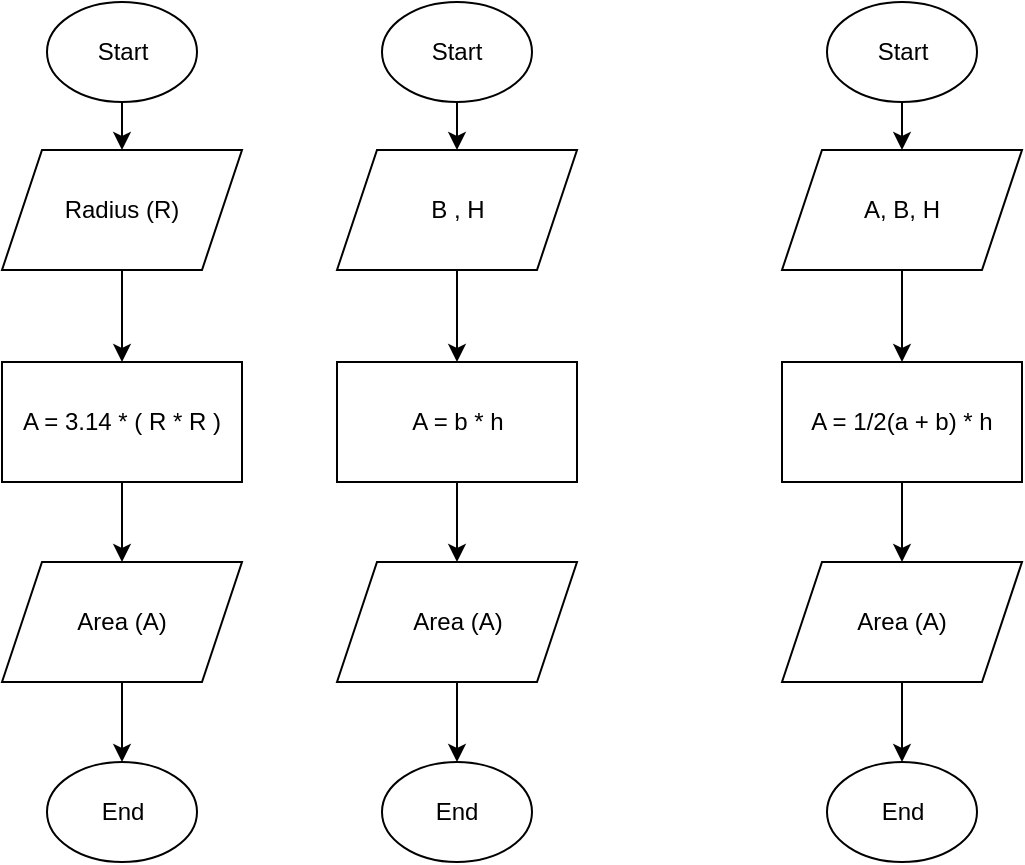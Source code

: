 <mxfile version="20.8.23" type="device"><diagram name="Page-1" id="j7uNQiyeKtzvfd-EHVfn"><mxGraphModel dx="1152" dy="668" grid="1" gridSize="10" guides="1" tooltips="1" connect="1" arrows="1" fold="1" page="1" pageScale="1" pageWidth="850" pageHeight="1100" math="0" shadow="0"><root><mxCell id="0"/><mxCell id="1" parent="0"/><mxCell id="-qFI93AeQt4GoX99Nreg-6" value="" style="edgeStyle=orthogonalEdgeStyle;rounded=0;orthogonalLoop=1;jettySize=auto;html=1;" parent="1" source="-qFI93AeQt4GoX99Nreg-1" target="-qFI93AeQt4GoX99Nreg-2" edge="1"><mxGeometry relative="1" as="geometry"/></mxCell><mxCell id="-qFI93AeQt4GoX99Nreg-1" value="Start" style="ellipse;whiteSpace=wrap;html=1;" parent="1" vertex="1"><mxGeometry x="112.5" y="110" width="75" height="50" as="geometry"/></mxCell><mxCell id="-qFI93AeQt4GoX99Nreg-7" value="" style="edgeStyle=orthogonalEdgeStyle;rounded=0;orthogonalLoop=1;jettySize=auto;html=1;" parent="1" source="-qFI93AeQt4GoX99Nreg-2" target="-qFI93AeQt4GoX99Nreg-3" edge="1"><mxGeometry relative="1" as="geometry"/></mxCell><mxCell id="-qFI93AeQt4GoX99Nreg-2" value="Radius (R)" style="shape=parallelogram;perimeter=parallelogramPerimeter;whiteSpace=wrap;html=1;fixedSize=1;" parent="1" vertex="1"><mxGeometry x="90" y="184" width="120" height="60" as="geometry"/></mxCell><mxCell id="-qFI93AeQt4GoX99Nreg-8" value="" style="edgeStyle=orthogonalEdgeStyle;rounded=0;orthogonalLoop=1;jettySize=auto;html=1;" parent="1" source="-qFI93AeQt4GoX99Nreg-3" target="-qFI93AeQt4GoX99Nreg-4" edge="1"><mxGeometry relative="1" as="geometry"/></mxCell><mxCell id="-qFI93AeQt4GoX99Nreg-3" value="A = 3.14 * ( R * R )" style="rounded=0;whiteSpace=wrap;html=1;" parent="1" vertex="1"><mxGeometry x="90" y="290" width="120" height="60" as="geometry"/></mxCell><mxCell id="-qFI93AeQt4GoX99Nreg-9" value="" style="edgeStyle=orthogonalEdgeStyle;rounded=0;orthogonalLoop=1;jettySize=auto;html=1;" parent="1" source="-qFI93AeQt4GoX99Nreg-4" target="-qFI93AeQt4GoX99Nreg-5" edge="1"><mxGeometry relative="1" as="geometry"/></mxCell><mxCell id="-qFI93AeQt4GoX99Nreg-4" value="Area (A)" style="shape=parallelogram;perimeter=parallelogramPerimeter;whiteSpace=wrap;html=1;fixedSize=1;" parent="1" vertex="1"><mxGeometry x="90" y="390" width="120" height="60" as="geometry"/></mxCell><mxCell id="-qFI93AeQt4GoX99Nreg-5" value="End" style="ellipse;whiteSpace=wrap;html=1;" parent="1" vertex="1"><mxGeometry x="112.5" y="490" width="75" height="50" as="geometry"/></mxCell><mxCell id="APFMJnLMpXVHgFKK4pXg-1" value="" style="edgeStyle=orthogonalEdgeStyle;rounded=0;orthogonalLoop=1;jettySize=auto;html=1;" edge="1" parent="1" source="APFMJnLMpXVHgFKK4pXg-2" target="APFMJnLMpXVHgFKK4pXg-4"><mxGeometry relative="1" as="geometry"/></mxCell><mxCell id="APFMJnLMpXVHgFKK4pXg-2" value="Start" style="ellipse;whiteSpace=wrap;html=1;" vertex="1" parent="1"><mxGeometry x="280" y="110" width="75" height="50" as="geometry"/></mxCell><mxCell id="APFMJnLMpXVHgFKK4pXg-3" value="" style="edgeStyle=orthogonalEdgeStyle;rounded=0;orthogonalLoop=1;jettySize=auto;html=1;" edge="1" parent="1" source="APFMJnLMpXVHgFKK4pXg-4" target="APFMJnLMpXVHgFKK4pXg-6"><mxGeometry relative="1" as="geometry"/></mxCell><mxCell id="APFMJnLMpXVHgFKK4pXg-4" value="B , H" style="shape=parallelogram;perimeter=parallelogramPerimeter;whiteSpace=wrap;html=1;fixedSize=1;" vertex="1" parent="1"><mxGeometry x="257.5" y="184" width="120" height="60" as="geometry"/></mxCell><mxCell id="APFMJnLMpXVHgFKK4pXg-5" value="" style="edgeStyle=orthogonalEdgeStyle;rounded=0;orthogonalLoop=1;jettySize=auto;html=1;" edge="1" parent="1" source="APFMJnLMpXVHgFKK4pXg-6" target="APFMJnLMpXVHgFKK4pXg-8"><mxGeometry relative="1" as="geometry"/></mxCell><mxCell id="APFMJnLMpXVHgFKK4pXg-6" value="A = b * h" style="rounded=0;whiteSpace=wrap;html=1;" vertex="1" parent="1"><mxGeometry x="257.5" y="290" width="120" height="60" as="geometry"/></mxCell><mxCell id="APFMJnLMpXVHgFKK4pXg-7" value="" style="edgeStyle=orthogonalEdgeStyle;rounded=0;orthogonalLoop=1;jettySize=auto;html=1;" edge="1" parent="1" source="APFMJnLMpXVHgFKK4pXg-8" target="APFMJnLMpXVHgFKK4pXg-9"><mxGeometry relative="1" as="geometry"/></mxCell><mxCell id="APFMJnLMpXVHgFKK4pXg-8" value="Area (A)" style="shape=parallelogram;perimeter=parallelogramPerimeter;whiteSpace=wrap;html=1;fixedSize=1;" vertex="1" parent="1"><mxGeometry x="257.5" y="390" width="120" height="60" as="geometry"/></mxCell><mxCell id="APFMJnLMpXVHgFKK4pXg-9" value="End" style="ellipse;whiteSpace=wrap;html=1;" vertex="1" parent="1"><mxGeometry x="280" y="490" width="75" height="50" as="geometry"/></mxCell><mxCell id="APFMJnLMpXVHgFKK4pXg-16" value="" style="edgeStyle=orthogonalEdgeStyle;rounded=0;orthogonalLoop=1;jettySize=auto;html=1;" edge="1" source="APFMJnLMpXVHgFKK4pXg-17" target="APFMJnLMpXVHgFKK4pXg-19" parent="1"><mxGeometry relative="1" as="geometry"/></mxCell><mxCell id="APFMJnLMpXVHgFKK4pXg-17" value="Start" style="ellipse;whiteSpace=wrap;html=1;" vertex="1" parent="1"><mxGeometry x="502.5" y="110" width="75" height="50" as="geometry"/></mxCell><mxCell id="APFMJnLMpXVHgFKK4pXg-18" value="" style="edgeStyle=orthogonalEdgeStyle;rounded=0;orthogonalLoop=1;jettySize=auto;html=1;" edge="1" source="APFMJnLMpXVHgFKK4pXg-19" target="APFMJnLMpXVHgFKK4pXg-21" parent="1"><mxGeometry relative="1" as="geometry"/></mxCell><mxCell id="APFMJnLMpXVHgFKK4pXg-19" value="A, B, H" style="shape=parallelogram;perimeter=parallelogramPerimeter;whiteSpace=wrap;html=1;fixedSize=1;" vertex="1" parent="1"><mxGeometry x="480" y="184" width="120" height="60" as="geometry"/></mxCell><mxCell id="APFMJnLMpXVHgFKK4pXg-20" value="" style="edgeStyle=orthogonalEdgeStyle;rounded=0;orthogonalLoop=1;jettySize=auto;html=1;" edge="1" source="APFMJnLMpXVHgFKK4pXg-21" target="APFMJnLMpXVHgFKK4pXg-23" parent="1"><mxGeometry relative="1" as="geometry"/></mxCell><mxCell id="APFMJnLMpXVHgFKK4pXg-21" value="A = 1/2(a + b) * h" style="rounded=0;whiteSpace=wrap;html=1;" vertex="1" parent="1"><mxGeometry x="480" y="290" width="120" height="60" as="geometry"/></mxCell><mxCell id="APFMJnLMpXVHgFKK4pXg-22" value="" style="edgeStyle=orthogonalEdgeStyle;rounded=0;orthogonalLoop=1;jettySize=auto;html=1;" edge="1" source="APFMJnLMpXVHgFKK4pXg-23" target="APFMJnLMpXVHgFKK4pXg-24" parent="1"><mxGeometry relative="1" as="geometry"/></mxCell><mxCell id="APFMJnLMpXVHgFKK4pXg-23" value="Area (A)" style="shape=parallelogram;perimeter=parallelogramPerimeter;whiteSpace=wrap;html=1;fixedSize=1;" vertex="1" parent="1"><mxGeometry x="480" y="390" width="120" height="60" as="geometry"/></mxCell><mxCell id="APFMJnLMpXVHgFKK4pXg-24" value="End" style="ellipse;whiteSpace=wrap;html=1;" vertex="1" parent="1"><mxGeometry x="502.5" y="490" width="75" height="50" as="geometry"/></mxCell></root></mxGraphModel></diagram></mxfile>